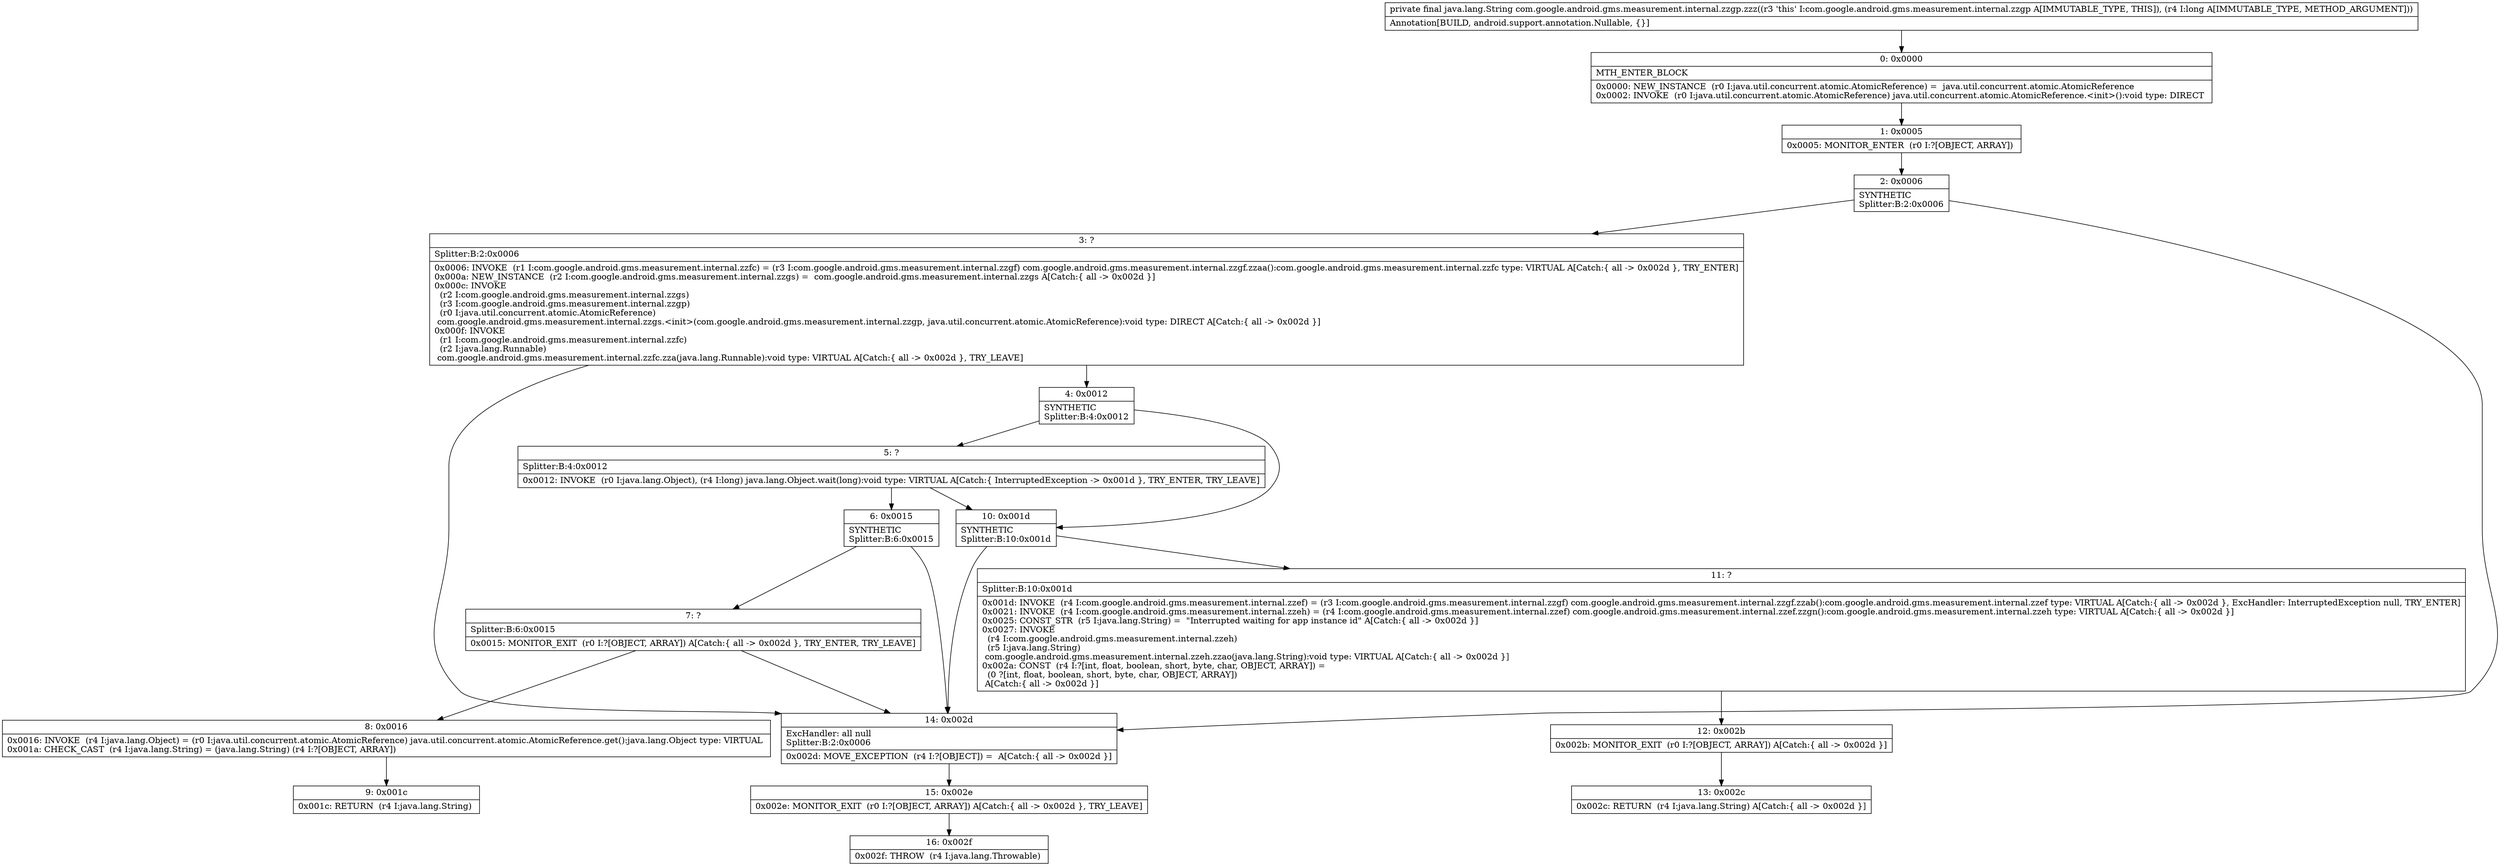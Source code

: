 digraph "CFG forcom.google.android.gms.measurement.internal.zzgp.zzz(J)Ljava\/lang\/String;" {
Node_0 [shape=record,label="{0\:\ 0x0000|MTH_ENTER_BLOCK\l|0x0000: NEW_INSTANCE  (r0 I:java.util.concurrent.atomic.AtomicReference) =  java.util.concurrent.atomic.AtomicReference \l0x0002: INVOKE  (r0 I:java.util.concurrent.atomic.AtomicReference) java.util.concurrent.atomic.AtomicReference.\<init\>():void type: DIRECT \l}"];
Node_1 [shape=record,label="{1\:\ 0x0005|0x0005: MONITOR_ENTER  (r0 I:?[OBJECT, ARRAY]) \l}"];
Node_2 [shape=record,label="{2\:\ 0x0006|SYNTHETIC\lSplitter:B:2:0x0006\l}"];
Node_3 [shape=record,label="{3\:\ ?|Splitter:B:2:0x0006\l|0x0006: INVOKE  (r1 I:com.google.android.gms.measurement.internal.zzfc) = (r3 I:com.google.android.gms.measurement.internal.zzgf) com.google.android.gms.measurement.internal.zzgf.zzaa():com.google.android.gms.measurement.internal.zzfc type: VIRTUAL A[Catch:\{ all \-\> 0x002d \}, TRY_ENTER]\l0x000a: NEW_INSTANCE  (r2 I:com.google.android.gms.measurement.internal.zzgs) =  com.google.android.gms.measurement.internal.zzgs A[Catch:\{ all \-\> 0x002d \}]\l0x000c: INVOKE  \l  (r2 I:com.google.android.gms.measurement.internal.zzgs)\l  (r3 I:com.google.android.gms.measurement.internal.zzgp)\l  (r0 I:java.util.concurrent.atomic.AtomicReference)\l com.google.android.gms.measurement.internal.zzgs.\<init\>(com.google.android.gms.measurement.internal.zzgp, java.util.concurrent.atomic.AtomicReference):void type: DIRECT A[Catch:\{ all \-\> 0x002d \}]\l0x000f: INVOKE  \l  (r1 I:com.google.android.gms.measurement.internal.zzfc)\l  (r2 I:java.lang.Runnable)\l com.google.android.gms.measurement.internal.zzfc.zza(java.lang.Runnable):void type: VIRTUAL A[Catch:\{ all \-\> 0x002d \}, TRY_LEAVE]\l}"];
Node_4 [shape=record,label="{4\:\ 0x0012|SYNTHETIC\lSplitter:B:4:0x0012\l}"];
Node_5 [shape=record,label="{5\:\ ?|Splitter:B:4:0x0012\l|0x0012: INVOKE  (r0 I:java.lang.Object), (r4 I:long) java.lang.Object.wait(long):void type: VIRTUAL A[Catch:\{ InterruptedException \-\> 0x001d \}, TRY_ENTER, TRY_LEAVE]\l}"];
Node_6 [shape=record,label="{6\:\ 0x0015|SYNTHETIC\lSplitter:B:6:0x0015\l}"];
Node_7 [shape=record,label="{7\:\ ?|Splitter:B:6:0x0015\l|0x0015: MONITOR_EXIT  (r0 I:?[OBJECT, ARRAY]) A[Catch:\{ all \-\> 0x002d \}, TRY_ENTER, TRY_LEAVE]\l}"];
Node_8 [shape=record,label="{8\:\ 0x0016|0x0016: INVOKE  (r4 I:java.lang.Object) = (r0 I:java.util.concurrent.atomic.AtomicReference) java.util.concurrent.atomic.AtomicReference.get():java.lang.Object type: VIRTUAL \l0x001a: CHECK_CAST  (r4 I:java.lang.String) = (java.lang.String) (r4 I:?[OBJECT, ARRAY]) \l}"];
Node_9 [shape=record,label="{9\:\ 0x001c|0x001c: RETURN  (r4 I:java.lang.String) \l}"];
Node_10 [shape=record,label="{10\:\ 0x001d|SYNTHETIC\lSplitter:B:10:0x001d\l}"];
Node_11 [shape=record,label="{11\:\ ?|Splitter:B:10:0x001d\l|0x001d: INVOKE  (r4 I:com.google.android.gms.measurement.internal.zzef) = (r3 I:com.google.android.gms.measurement.internal.zzgf) com.google.android.gms.measurement.internal.zzgf.zzab():com.google.android.gms.measurement.internal.zzef type: VIRTUAL A[Catch:\{ all \-\> 0x002d \}, ExcHandler: InterruptedException null, TRY_ENTER]\l0x0021: INVOKE  (r4 I:com.google.android.gms.measurement.internal.zzeh) = (r4 I:com.google.android.gms.measurement.internal.zzef) com.google.android.gms.measurement.internal.zzef.zzgn():com.google.android.gms.measurement.internal.zzeh type: VIRTUAL A[Catch:\{ all \-\> 0x002d \}]\l0x0025: CONST_STR  (r5 I:java.lang.String) =  \"Interrupted waiting for app instance id\" A[Catch:\{ all \-\> 0x002d \}]\l0x0027: INVOKE  \l  (r4 I:com.google.android.gms.measurement.internal.zzeh)\l  (r5 I:java.lang.String)\l com.google.android.gms.measurement.internal.zzeh.zzao(java.lang.String):void type: VIRTUAL A[Catch:\{ all \-\> 0x002d \}]\l0x002a: CONST  (r4 I:?[int, float, boolean, short, byte, char, OBJECT, ARRAY]) = \l  (0 ?[int, float, boolean, short, byte, char, OBJECT, ARRAY])\l A[Catch:\{ all \-\> 0x002d \}]\l}"];
Node_12 [shape=record,label="{12\:\ 0x002b|0x002b: MONITOR_EXIT  (r0 I:?[OBJECT, ARRAY]) A[Catch:\{ all \-\> 0x002d \}]\l}"];
Node_13 [shape=record,label="{13\:\ 0x002c|0x002c: RETURN  (r4 I:java.lang.String) A[Catch:\{ all \-\> 0x002d \}]\l}"];
Node_14 [shape=record,label="{14\:\ 0x002d|ExcHandler: all null\lSplitter:B:2:0x0006\l|0x002d: MOVE_EXCEPTION  (r4 I:?[OBJECT]) =  A[Catch:\{ all \-\> 0x002d \}]\l}"];
Node_15 [shape=record,label="{15\:\ 0x002e|0x002e: MONITOR_EXIT  (r0 I:?[OBJECT, ARRAY]) A[Catch:\{ all \-\> 0x002d \}, TRY_LEAVE]\l}"];
Node_16 [shape=record,label="{16\:\ 0x002f|0x002f: THROW  (r4 I:java.lang.Throwable) \l}"];
MethodNode[shape=record,label="{private final java.lang.String com.google.android.gms.measurement.internal.zzgp.zzz((r3 'this' I:com.google.android.gms.measurement.internal.zzgp A[IMMUTABLE_TYPE, THIS]), (r4 I:long A[IMMUTABLE_TYPE, METHOD_ARGUMENT]))  | Annotation[BUILD, android.support.annotation.Nullable, \{\}]\l}"];
MethodNode -> Node_0;
Node_0 -> Node_1;
Node_1 -> Node_2;
Node_2 -> Node_3;
Node_2 -> Node_14;
Node_3 -> Node_4;
Node_3 -> Node_14;
Node_4 -> Node_5;
Node_4 -> Node_10;
Node_5 -> Node_6;
Node_5 -> Node_10;
Node_6 -> Node_7;
Node_6 -> Node_14;
Node_7 -> Node_8;
Node_7 -> Node_14;
Node_8 -> Node_9;
Node_10 -> Node_11;
Node_10 -> Node_14;
Node_11 -> Node_12;
Node_12 -> Node_13;
Node_14 -> Node_15;
Node_15 -> Node_16;
}

